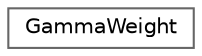 digraph "Graphical Class Hierarchy"
{
 // LATEX_PDF_SIZE
  bgcolor="transparent";
  edge [fontname=Helvetica,fontsize=10,labelfontname=Helvetica,labelfontsize=10];
  node [fontname=Helvetica,fontsize=10,shape=box,height=0.2,width=0.4];
  rankdir="LR";
  Node0 [id="Node000000",label="GammaWeight",height=0.2,width=0.4,color="grey40", fillcolor="white", style="filled",URL="$classFoam_1_1GammaWeight.html",tooltip="Class with operator() which returns the weighting factors for the Gamma differencing scheme...."];
}
